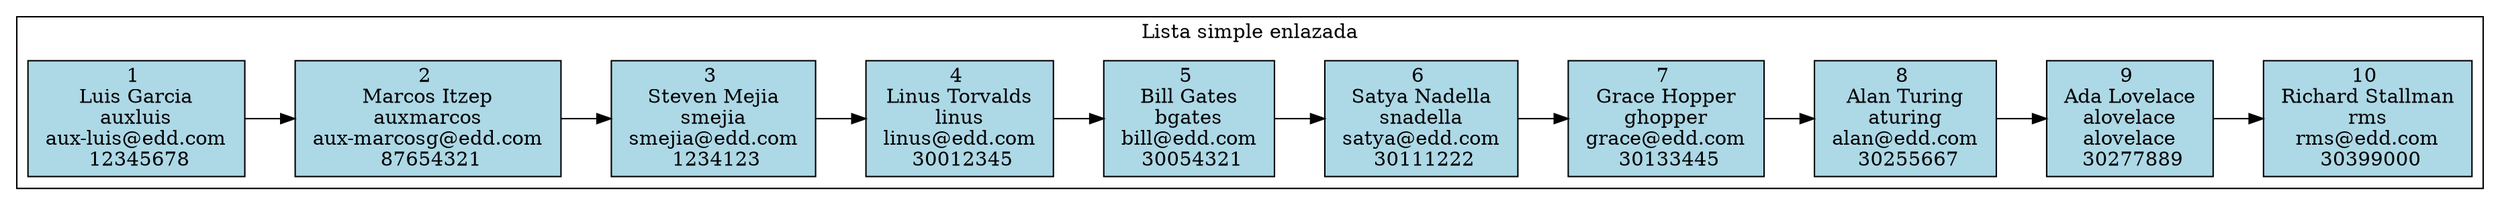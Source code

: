 digraph ListaEnlazada {
  rankdir=LR;
  nodesep=0.5;

  subgraph cluster_0 {
    label="Lista simple enlazada";
    fontsize=14;
    color=black;
    style=filled;
    fillcolor=white;
    node [shape=record, style=filled, fillcolor=lightblue];

    nodo0 [label="{1 \n Luis Garcia \n auxluis \n aux-luis@edd.com \n 12345678}"];
    nodo0 -> nodo1;
    nodo1 [label="{2 \n Marcos Itzep \n auxmarcos \n aux-marcosg@edd.com \n 87654321}"];
    nodo1 -> nodo2;
    nodo2 [label="{3 \n Steven Mejia \n smejia \n smejia@edd.com \n 1234123}"];
    nodo2 -> nodo3;
    nodo3 [label="{4 \n Linus Torvalds \n linus \n linus@edd.com \n 30012345}"];
    nodo3 -> nodo4;
    nodo4 [label="{5 \n Bill Gates \n bgates \n bill@edd.com \n 30054321}"];
    nodo4 -> nodo5;
    nodo5 [label="{6 \n Satya Nadella \n snadella \n satya@edd.com \n 30111222}"];
    nodo5 -> nodo6;
    nodo6 [label="{7 \n Grace Hopper \n ghopper \n grace@edd.com \n 30133445}"];
    nodo6 -> nodo7;
    nodo7 [label="{8 \n Alan Turing \n aturing \n alan@edd.com \n 30255667}"];
    nodo7 -> nodo8;
    nodo8 [label="{9 \n Ada Lovelace \n alovelace \n alovelace \n 30277889}"];
    nodo8 -> nodo9;
    nodo9 [label="{10 \n Richard Stallman \n rms \n rms@edd.com \n 30399000}"];
  }
}

